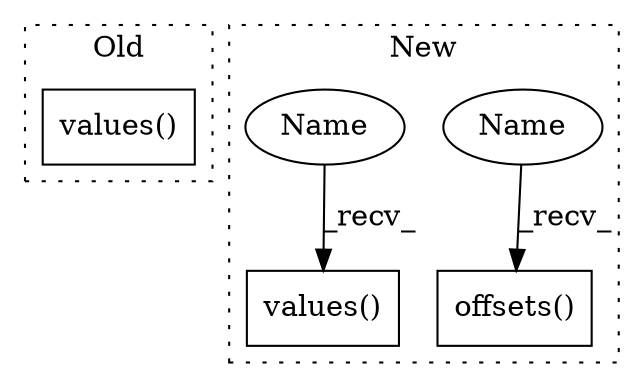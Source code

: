 digraph G {
subgraph cluster0 {
1 [label="values()" a="75" s="5901" l="31" shape="box"];
label = "Old";
style="dotted";
}
subgraph cluster1 {
2 [label="offsets()" a="75" s="6936" l="11" shape="box"];
3 [label="values()" a="75" s="6899" l="10" shape="box"];
4 [label="Name" a="87" s="6936" l="1" shape="ellipse"];
5 [label="Name" a="87" s="6899" l="1" shape="ellipse"];
label = "New";
style="dotted";
}
4 -> 2 [label="_recv_"];
5 -> 3 [label="_recv_"];
}
